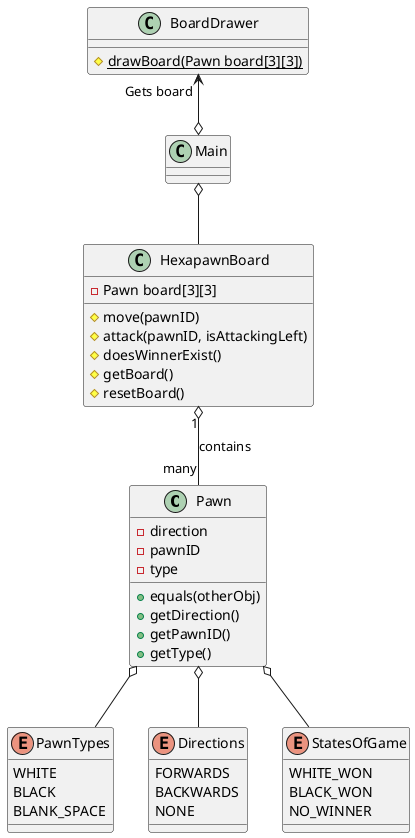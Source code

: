 @startuml
'https://plantuml.com/class-diagram


class Pawn{
    - direction
    - {field} pawnID
    - type
    + equals(otherObj)
    + getDirection()
    + getPawnID()
    + getType()
}

class HexapawnBoard{
    - Pawn board[3][3]
    # move(pawnID)
    # attack(pawnID, isAttackingLeft)
    # doesWinnerExist()
    # getBoard()
    # resetBoard()
}

class BoardDrawer{
    # {static} drawBoard(Pawn board[3][3])
}

class Main{

}

enum PawnTypes{
    WHITE
    BLACK
    BLANK_SPACE
}

enum Directions{
    FORWARDS
    BACKWARDS
    NONE
}

enum StatesOfGame{
    WHITE_WON
    BLACK_WON
    NO_WINNER
}

Pawn o-- PawnTypes
Pawn o-- Directions
Pawn o-- StatesOfGame
BoardDrawer "Gets board" <--o Main
Main o-- HexapawnBoard
HexapawnBoard "1" o-- "many" Pawn : contains

@enduml